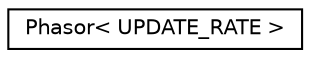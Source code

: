 digraph "Graphical Class Hierarchy"
{
  edge [fontname="Helvetica",fontsize="10",labelfontname="Helvetica",labelfontsize="10"];
  node [fontname="Helvetica",fontsize="10",shape=record];
  rankdir="LR";
  Node1 [label="Phasor\< UPDATE_RATE \>",height=0.2,width=0.4,color="black", fillcolor="white", style="filled",URL="$class_phasor.html",tooltip="Phasor repeatedly generates a high resolution ramp at a variable frequency. "];
}
